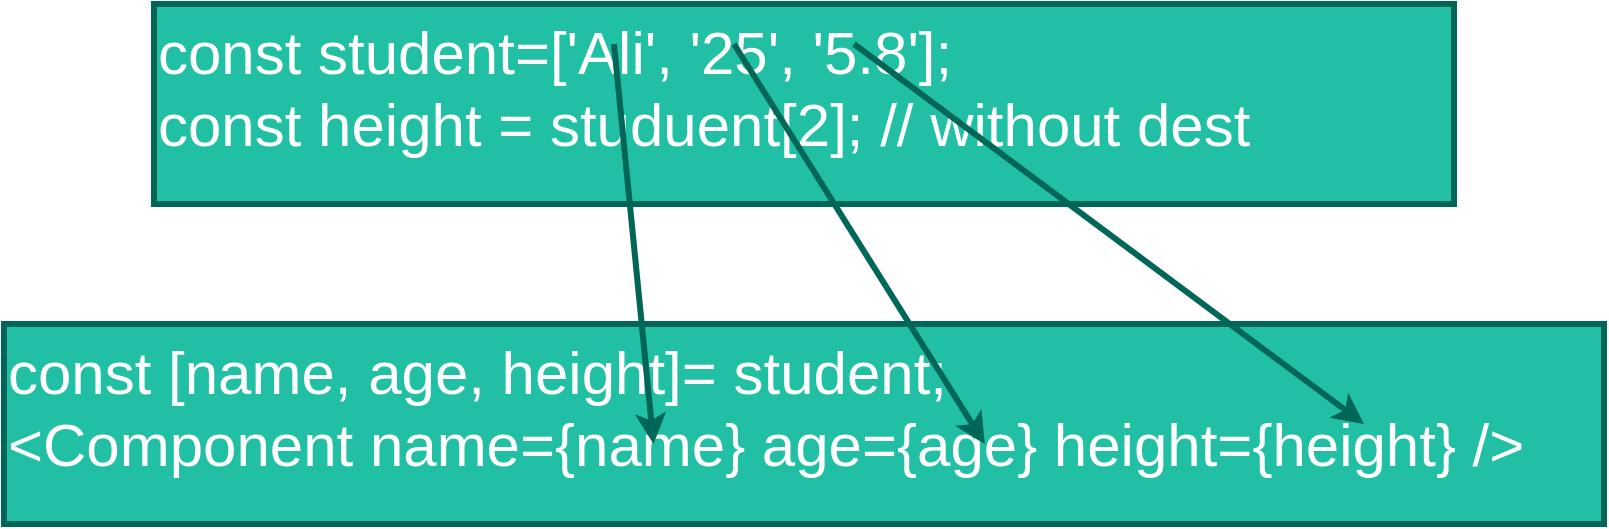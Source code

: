 <mxfile version="20.2.8" type="device"><diagram id="5Tr3V13bDaIrE6JHvPwC" name="Page-1"><mxGraphModel dx="887" dy="568" grid="1" gridSize="10" guides="1" tooltips="1" connect="1" arrows="1" fold="1" page="1" pageScale="1" pageWidth="1169" pageHeight="827" math="0" shadow="0"><root><mxCell id="0"/><mxCell id="1" parent="0"/><mxCell id="KVryHarsNikoOoBPvlJO-1" value="&lt;font style=&quot;font-size: 30px;&quot;&gt;const student=['Ali', '25', '5.8'];&lt;br&gt;const height = studuent[2]; // without dest&lt;br&gt;&lt;/font&gt;" style="rounded=0;whiteSpace=wrap;html=1;verticalAlign=top;align=left;strokeWidth=3;strokeColor=#006658;fillColor=#21C0A5;fontColor=#FFFFFF;" parent="1" vertex="1"><mxGeometry x="110" y="240" width="650" height="100" as="geometry"/></mxCell><mxCell id="KVryHarsNikoOoBPvlJO-3" value="&lt;font style=&quot;font-size: 30px;&quot;&gt;const [name, age, height]= student;&lt;br&gt;&amp;lt;Component name={name} age={age} height={height} /&amp;gt;&lt;br&gt;&lt;/font&gt;" style="rounded=0;whiteSpace=wrap;html=1;verticalAlign=top;align=left;strokeWidth=3;strokeColor=#006658;fillColor=#21C0A5;fontColor=#FFFFFF;" parent="1" vertex="1"><mxGeometry x="35" y="400" width="800" height="100" as="geometry"/></mxCell><mxCell id="KVryHarsNikoOoBPvlJO-6" value="" style="endArrow=classic;html=1;rounded=0;fontSize=30;entryX=0.406;entryY=0.6;entryDx=0;entryDy=0;entryPerimeter=0;strokeWidth=3;strokeColor=#006658;fontColor=#5C5C5C;" parent="1" target="KVryHarsNikoOoBPvlJO-3" edge="1"><mxGeometry width="50" height="50" relative="1" as="geometry"><mxPoint x="340" y="260" as="sourcePoint"/><mxPoint x="390" y="210" as="targetPoint"/></mxGeometry></mxCell><mxCell id="KVryHarsNikoOoBPvlJO-7" value="" style="endArrow=classic;html=1;rounded=0;fontSize=30;entryX=0.613;entryY=0.6;entryDx=0;entryDy=0;entryPerimeter=0;strokeWidth=3;strokeColor=#006658;fontColor=#5C5C5C;" parent="1" target="KVryHarsNikoOoBPvlJO-3" edge="1"><mxGeometry width="50" height="50" relative="1" as="geometry"><mxPoint x="400" y="260" as="sourcePoint"/><mxPoint x="450" y="210" as="targetPoint"/></mxGeometry></mxCell><mxCell id="KVryHarsNikoOoBPvlJO-8" value="" style="endArrow=classic;html=1;rounded=0;fontSize=30;entryX=0.85;entryY=0.5;entryDx=0;entryDy=0;entryPerimeter=0;strokeWidth=3;strokeColor=#006658;fontColor=#5C5C5C;" parent="1" target="KVryHarsNikoOoBPvlJO-3" edge="1"><mxGeometry width="50" height="50" relative="1" as="geometry"><mxPoint x="460" y="260" as="sourcePoint"/><mxPoint x="580" y="390" as="targetPoint"/></mxGeometry></mxCell></root></mxGraphModel></diagram></mxfile>